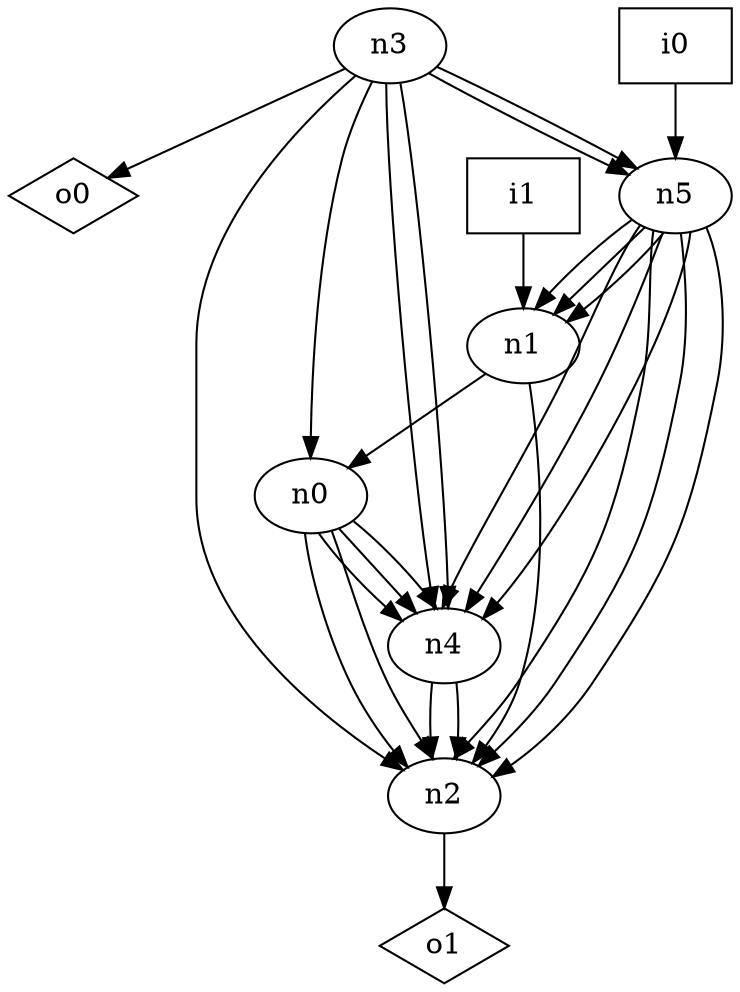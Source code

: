 digraph G {
n0 [label="n0"];
n1 [label="n1"];
n2 [label="n2"];
n3 [label="n3"];
n4 [label="n4"];
n5 [label="n5"];
n6 [label="i0",shape="box"];
n7 [label="i1",shape="box"];
n8 [label="o0",shape="diamond"];
n9 [label="o1",shape="diamond"];
n0 -> n2
n0 -> n2
n0 -> n4
n0 -> n4
n0 -> n4
n1 -> n0
n1 -> n2
n2 -> n9
n3 -> n0
n3 -> n2
n3 -> n4
n3 -> n4
n3 -> n5
n3 -> n5
n3 -> n8
n4 -> n2
n4 -> n2
n5 -> n1
n5 -> n1
n5 -> n1
n5 -> n2
n5 -> n2
n5 -> n2
n5 -> n4
n5 -> n4
n5 -> n4
n6 -> n5
n7 -> n1
}